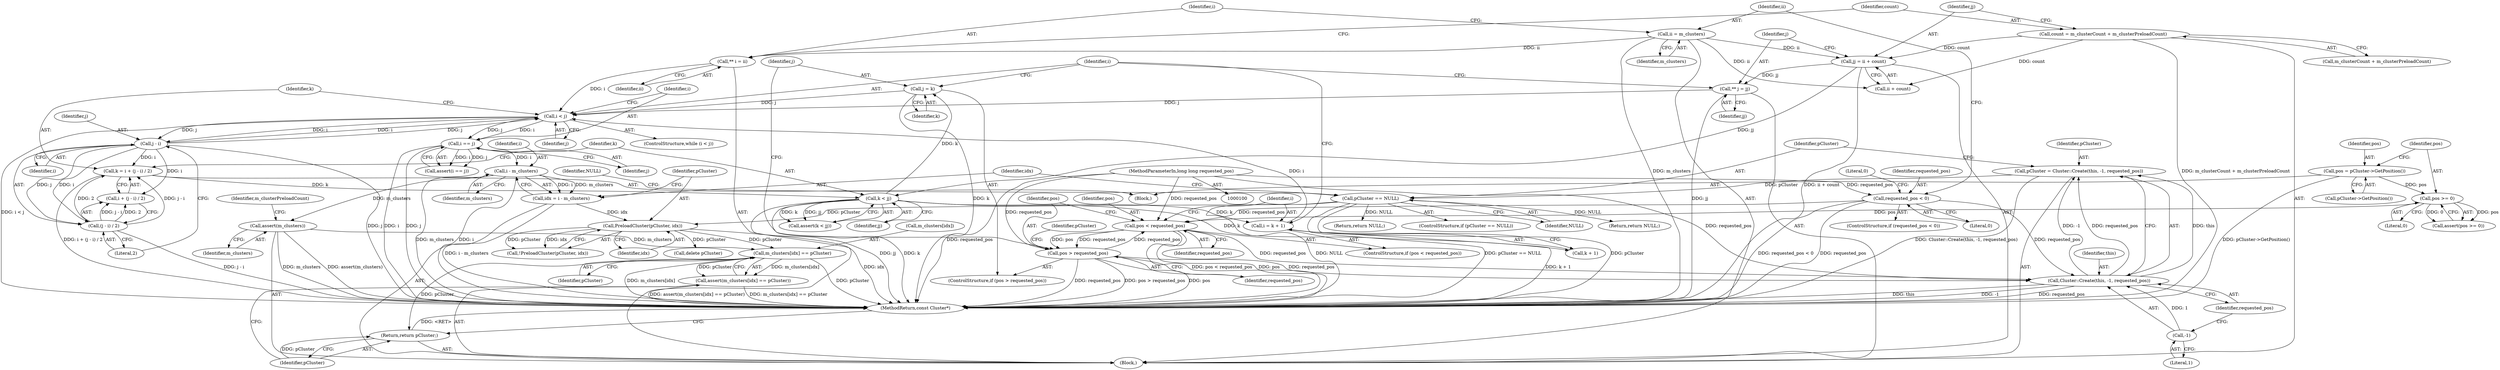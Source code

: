 digraph "0_Android_cc274e2abe8b2a6698a5c47d8aa4bb45f1f9538d_10@array" {
"1000223" [label="(Call,m_clusters[idx] == pCluster)"];
"1000216" [label="(Call,assert(m_clusters))"];
"1000203" [label="(Call,i - m_clusters)"];
"1000184" [label="(Call,i == j)"];
"1000132" [label="(Call,i < j)"];
"1000167" [label="(Call,i = k + 1)"];
"1000146" [label="(Call,k < jj)"];
"1000136" [label="(Call,k = i + (j - i) / 2)"];
"1000141" [label="(Call,j - i)"];
"1000140" [label="(Call,(j - i) / 2)"];
"1000122" [label="(Call,jj = ii + count)"];
"1000109" [label="(Call,ii = m_clusters)"];
"1000117" [label="(Call,count = m_clusterCount + m_clusterPreloadCount)"];
"1000113" [label="(Call,** i = ii)"];
"1000177" [label="(Call,j = k)"];
"1000128" [label="(Call,** j = jj)"];
"1000208" [label="(Call,PreloadCluster(pCluster, idx))"];
"1000195" [label="(Call,pCluster == NULL)"];
"1000187" [label="(Call,pCluster = Cluster::Create(this, -1, requested_pos))"];
"1000189" [label="(Call,Cluster::Create(this, -1, requested_pos))"];
"1000191" [label="(Call,-1)"];
"1000104" [label="(Call,requested_pos < 0)"];
"1000101" [label="(MethodParameterIn,long long requested_pos)"];
"1000164" [label="(Call,pos < requested_pos)"];
"1000160" [label="(Call,pos >= 0)"];
"1000156" [label="(Call,pos = pCluster->GetPosition())"];
"1000174" [label="(Call,pos > requested_pos)"];
"1000201" [label="(Call,idx = i - m_clusters)"];
"1000222" [label="(Call,assert(m_clusters[idx] == pCluster))"];
"1000228" [label="(Return,return pCluster;)"];
"1000140" [label="(Call,(j - i) / 2)"];
"1000136" [label="(Call,k = i + (j - i) / 2)"];
"1000228" [label="(Return,return pCluster;)"];
"1000147" [label="(Identifier,k)"];
"1000142" [label="(Identifier,j)"];
"1000192" [label="(Literal,1)"];
"1000189" [label="(Call,Cluster::Create(this, -1, requested_pos))"];
"1000103" [label="(ControlStructure,if (requested_pos < 0))"];
"1000169" [label="(Call,k + 1)"];
"1000202" [label="(Identifier,idx)"];
"1000174" [label="(Call,pos > requested_pos)"];
"1000220" [label="(Identifier,m_clusterPreloadCount)"];
"1000212" [label="(Call,delete pCluster)"];
"1000122" [label="(Call,jj = ii + count)"];
"1000224" [label="(Call,m_clusters[idx])"];
"1000114" [label="(Identifier,i)"];
"1000135" [label="(Block,)"];
"1000124" [label="(Call,ii + count)"];
"1000201" [label="(Call,idx = i - m_clusters)"];
"1000163" [label="(ControlStructure,if (pos < requested_pos))"];
"1000164" [label="(Call,pos < requested_pos)"];
"1000186" [label="(Identifier,j)"];
"1000162" [label="(Literal,0)"];
"1000182" [label="(Identifier,pCluster)"];
"1000209" [label="(Identifier,pCluster)"];
"1000229" [label="(Identifier,pCluster)"];
"1000195" [label="(Call,pCluster == NULL)"];
"1000208" [label="(Call,PreloadCluster(pCluster, idx))"];
"1000141" [label="(Call,j - i)"];
"1000134" [label="(Identifier,j)"];
"1000105" [label="(Identifier,requested_pos)"];
"1000198" [label="(Return,return NULL;)"];
"1000106" [label="(Literal,0)"];
"1000143" [label="(Identifier,i)"];
"1000129" [label="(Identifier,j)"];
"1000148" [label="(Identifier,jj)"];
"1000203" [label="(Call,i - m_clusters)"];
"1000223" [label="(Call,m_clusters[idx] == pCluster)"];
"1000196" [label="(Identifier,pCluster)"];
"1000160" [label="(Call,pos >= 0)"];
"1000222" [label="(Call,assert(m_clusters[idx] == pCluster))"];
"1000185" [label="(Identifier,i)"];
"1000158" [label="(Call,pCluster->GetPosition())"];
"1000166" [label="(Identifier,requested_pos)"];
"1000131" [label="(ControlStructure,while (i < j))"];
"1000191" [label="(Call,-1)"];
"1000111" [label="(Identifier,m_clusters)"];
"1000108" [label="(Literal,0)"];
"1000227" [label="(Identifier,pCluster)"];
"1000194" [label="(ControlStructure,if (pCluster == NULL))"];
"1000137" [label="(Identifier,k)"];
"1000161" [label="(Identifier,pos)"];
"1000101" [label="(MethodParameterIn,long long requested_pos)"];
"1000177" [label="(Call,j = k)"];
"1000110" [label="(Identifier,ii)"];
"1000117" [label="(Call,count = m_clusterCount + m_clusterPreloadCount)"];
"1000109" [label="(Call,ii = m_clusters)"];
"1000159" [label="(Call,assert(pos >= 0))"];
"1000167" [label="(Call,i = k + 1)"];
"1000102" [label="(Block,)"];
"1000190" [label="(Identifier,this)"];
"1000113" [label="(Call,** i = ii)"];
"1000187" [label="(Call,pCluster = Cluster::Create(this, -1, requested_pos))"];
"1000138" [label="(Call,i + (j - i) / 2)"];
"1000183" [label="(Call,assert(i == j))"];
"1000188" [label="(Identifier,pCluster)"];
"1000230" [label="(MethodReturn,const Cluster*)"];
"1000204" [label="(Identifier,i)"];
"1000146" [label="(Call,k < jj)"];
"1000210" [label="(Identifier,idx)"];
"1000132" [label="(Call,i < j)"];
"1000118" [label="(Identifier,count)"];
"1000156" [label="(Call,pos = pCluster->GetPosition())"];
"1000175" [label="(Identifier,pos)"];
"1000199" [label="(Identifier,NULL)"];
"1000178" [label="(Identifier,j)"];
"1000207" [label="(Call,!PreloadCluster(pCluster, idx))"];
"1000157" [label="(Identifier,pos)"];
"1000205" [label="(Identifier,m_clusters)"];
"1000184" [label="(Call,i == j)"];
"1000133" [label="(Identifier,i)"];
"1000104" [label="(Call,requested_pos < 0)"];
"1000128" [label="(Call,** j = jj)"];
"1000216" [label="(Call,assert(m_clusters))"];
"1000179" [label="(Identifier,k)"];
"1000145" [label="(Call,assert(k < jj))"];
"1000130" [label="(Identifier,jj)"];
"1000119" [label="(Call,m_clusterCount + m_clusterPreloadCount)"];
"1000217" [label="(Identifier,m_clusters)"];
"1000144" [label="(Literal,2)"];
"1000168" [label="(Identifier,i)"];
"1000176" [label="(Identifier,requested_pos)"];
"1000197" [label="(Identifier,NULL)"];
"1000173" [label="(ControlStructure,if (pos > requested_pos))"];
"1000165" [label="(Identifier,pos)"];
"1000214" [label="(Return,return NULL;)"];
"1000123" [label="(Identifier,jj)"];
"1000193" [label="(Identifier,requested_pos)"];
"1000115" [label="(Identifier,ii)"];
"1000223" -> "1000222"  [label="AST: "];
"1000223" -> "1000227"  [label="CFG: "];
"1000224" -> "1000223"  [label="AST: "];
"1000227" -> "1000223"  [label="AST: "];
"1000222" -> "1000223"  [label="CFG: "];
"1000223" -> "1000230"  [label="DDG: pCluster"];
"1000223" -> "1000230"  [label="DDG: m_clusters[idx]"];
"1000223" -> "1000222"  [label="DDG: m_clusters[idx]"];
"1000223" -> "1000222"  [label="DDG: pCluster"];
"1000216" -> "1000223"  [label="DDG: m_clusters"];
"1000208" -> "1000223"  [label="DDG: pCluster"];
"1000223" -> "1000228"  [label="DDG: pCluster"];
"1000216" -> "1000102"  [label="AST: "];
"1000216" -> "1000217"  [label="CFG: "];
"1000217" -> "1000216"  [label="AST: "];
"1000220" -> "1000216"  [label="CFG: "];
"1000216" -> "1000230"  [label="DDG: assert(m_clusters)"];
"1000216" -> "1000230"  [label="DDG: m_clusters"];
"1000203" -> "1000216"  [label="DDG: m_clusters"];
"1000203" -> "1000201"  [label="AST: "];
"1000203" -> "1000205"  [label="CFG: "];
"1000204" -> "1000203"  [label="AST: "];
"1000205" -> "1000203"  [label="AST: "];
"1000201" -> "1000203"  [label="CFG: "];
"1000203" -> "1000230"  [label="DDG: m_clusters"];
"1000203" -> "1000230"  [label="DDG: i"];
"1000203" -> "1000201"  [label="DDG: i"];
"1000203" -> "1000201"  [label="DDG: m_clusters"];
"1000184" -> "1000203"  [label="DDG: i"];
"1000184" -> "1000183"  [label="AST: "];
"1000184" -> "1000186"  [label="CFG: "];
"1000185" -> "1000184"  [label="AST: "];
"1000186" -> "1000184"  [label="AST: "];
"1000183" -> "1000184"  [label="CFG: "];
"1000184" -> "1000230"  [label="DDG: i"];
"1000184" -> "1000230"  [label="DDG: j"];
"1000184" -> "1000183"  [label="DDG: i"];
"1000184" -> "1000183"  [label="DDG: j"];
"1000132" -> "1000184"  [label="DDG: i"];
"1000132" -> "1000184"  [label="DDG: j"];
"1000132" -> "1000131"  [label="AST: "];
"1000132" -> "1000134"  [label="CFG: "];
"1000133" -> "1000132"  [label="AST: "];
"1000134" -> "1000132"  [label="AST: "];
"1000137" -> "1000132"  [label="CFG: "];
"1000185" -> "1000132"  [label="CFG: "];
"1000132" -> "1000230"  [label="DDG: i < j"];
"1000167" -> "1000132"  [label="DDG: i"];
"1000113" -> "1000132"  [label="DDG: i"];
"1000141" -> "1000132"  [label="DDG: i"];
"1000141" -> "1000132"  [label="DDG: j"];
"1000177" -> "1000132"  [label="DDG: j"];
"1000128" -> "1000132"  [label="DDG: j"];
"1000132" -> "1000141"  [label="DDG: j"];
"1000132" -> "1000141"  [label="DDG: i"];
"1000167" -> "1000163"  [label="AST: "];
"1000167" -> "1000169"  [label="CFG: "];
"1000168" -> "1000167"  [label="AST: "];
"1000169" -> "1000167"  [label="AST: "];
"1000133" -> "1000167"  [label="CFG: "];
"1000167" -> "1000230"  [label="DDG: k + 1"];
"1000146" -> "1000167"  [label="DDG: k"];
"1000146" -> "1000145"  [label="AST: "];
"1000146" -> "1000148"  [label="CFG: "];
"1000147" -> "1000146"  [label="AST: "];
"1000148" -> "1000146"  [label="AST: "];
"1000145" -> "1000146"  [label="CFG: "];
"1000146" -> "1000230"  [label="DDG: jj"];
"1000146" -> "1000230"  [label="DDG: k"];
"1000146" -> "1000145"  [label="DDG: k"];
"1000146" -> "1000145"  [label="DDG: jj"];
"1000136" -> "1000146"  [label="DDG: k"];
"1000122" -> "1000146"  [label="DDG: jj"];
"1000146" -> "1000169"  [label="DDG: k"];
"1000146" -> "1000177"  [label="DDG: k"];
"1000136" -> "1000135"  [label="AST: "];
"1000136" -> "1000138"  [label="CFG: "];
"1000137" -> "1000136"  [label="AST: "];
"1000138" -> "1000136"  [label="AST: "];
"1000147" -> "1000136"  [label="CFG: "];
"1000136" -> "1000230"  [label="DDG: i + (j - i) / 2"];
"1000141" -> "1000136"  [label="DDG: i"];
"1000140" -> "1000136"  [label="DDG: j - i"];
"1000140" -> "1000136"  [label="DDG: 2"];
"1000141" -> "1000140"  [label="AST: "];
"1000141" -> "1000143"  [label="CFG: "];
"1000142" -> "1000141"  [label="AST: "];
"1000143" -> "1000141"  [label="AST: "];
"1000144" -> "1000141"  [label="CFG: "];
"1000141" -> "1000230"  [label="DDG: j"];
"1000141" -> "1000138"  [label="DDG: i"];
"1000141" -> "1000140"  [label="DDG: j"];
"1000141" -> "1000140"  [label="DDG: i"];
"1000140" -> "1000138"  [label="AST: "];
"1000140" -> "1000144"  [label="CFG: "];
"1000144" -> "1000140"  [label="AST: "];
"1000138" -> "1000140"  [label="CFG: "];
"1000140" -> "1000230"  [label="DDG: j - i"];
"1000140" -> "1000138"  [label="DDG: j - i"];
"1000140" -> "1000138"  [label="DDG: 2"];
"1000122" -> "1000102"  [label="AST: "];
"1000122" -> "1000124"  [label="CFG: "];
"1000123" -> "1000122"  [label="AST: "];
"1000124" -> "1000122"  [label="AST: "];
"1000129" -> "1000122"  [label="CFG: "];
"1000122" -> "1000230"  [label="DDG: ii + count"];
"1000109" -> "1000122"  [label="DDG: ii"];
"1000117" -> "1000122"  [label="DDG: count"];
"1000122" -> "1000128"  [label="DDG: jj"];
"1000109" -> "1000102"  [label="AST: "];
"1000109" -> "1000111"  [label="CFG: "];
"1000110" -> "1000109"  [label="AST: "];
"1000111" -> "1000109"  [label="AST: "];
"1000114" -> "1000109"  [label="CFG: "];
"1000109" -> "1000230"  [label="DDG: m_clusters"];
"1000109" -> "1000113"  [label="DDG: ii"];
"1000109" -> "1000124"  [label="DDG: ii"];
"1000117" -> "1000102"  [label="AST: "];
"1000117" -> "1000119"  [label="CFG: "];
"1000118" -> "1000117"  [label="AST: "];
"1000119" -> "1000117"  [label="AST: "];
"1000123" -> "1000117"  [label="CFG: "];
"1000117" -> "1000230"  [label="DDG: m_clusterCount + m_clusterPreloadCount"];
"1000117" -> "1000124"  [label="DDG: count"];
"1000113" -> "1000102"  [label="AST: "];
"1000113" -> "1000115"  [label="CFG: "];
"1000114" -> "1000113"  [label="AST: "];
"1000115" -> "1000113"  [label="AST: "];
"1000118" -> "1000113"  [label="CFG: "];
"1000177" -> "1000173"  [label="AST: "];
"1000177" -> "1000179"  [label="CFG: "];
"1000178" -> "1000177"  [label="AST: "];
"1000179" -> "1000177"  [label="AST: "];
"1000133" -> "1000177"  [label="CFG: "];
"1000177" -> "1000230"  [label="DDG: k"];
"1000128" -> "1000102"  [label="AST: "];
"1000128" -> "1000130"  [label="CFG: "];
"1000129" -> "1000128"  [label="AST: "];
"1000130" -> "1000128"  [label="AST: "];
"1000133" -> "1000128"  [label="CFG: "];
"1000128" -> "1000230"  [label="DDG: jj"];
"1000208" -> "1000207"  [label="AST: "];
"1000208" -> "1000210"  [label="CFG: "];
"1000209" -> "1000208"  [label="AST: "];
"1000210" -> "1000208"  [label="AST: "];
"1000207" -> "1000208"  [label="CFG: "];
"1000208" -> "1000230"  [label="DDG: idx"];
"1000208" -> "1000207"  [label="DDG: pCluster"];
"1000208" -> "1000207"  [label="DDG: idx"];
"1000195" -> "1000208"  [label="DDG: pCluster"];
"1000201" -> "1000208"  [label="DDG: idx"];
"1000208" -> "1000212"  [label="DDG: pCluster"];
"1000195" -> "1000194"  [label="AST: "];
"1000195" -> "1000197"  [label="CFG: "];
"1000196" -> "1000195"  [label="AST: "];
"1000197" -> "1000195"  [label="AST: "];
"1000199" -> "1000195"  [label="CFG: "];
"1000202" -> "1000195"  [label="CFG: "];
"1000195" -> "1000230"  [label="DDG: NULL"];
"1000195" -> "1000230"  [label="DDG: pCluster == NULL"];
"1000195" -> "1000230"  [label="DDG: pCluster"];
"1000187" -> "1000195"  [label="DDG: pCluster"];
"1000195" -> "1000198"  [label="DDG: NULL"];
"1000195" -> "1000214"  [label="DDG: NULL"];
"1000187" -> "1000102"  [label="AST: "];
"1000187" -> "1000189"  [label="CFG: "];
"1000188" -> "1000187"  [label="AST: "];
"1000189" -> "1000187"  [label="AST: "];
"1000196" -> "1000187"  [label="CFG: "];
"1000187" -> "1000230"  [label="DDG: Cluster::Create(this, -1, requested_pos)"];
"1000189" -> "1000187"  [label="DDG: this"];
"1000189" -> "1000187"  [label="DDG: -1"];
"1000189" -> "1000187"  [label="DDG: requested_pos"];
"1000189" -> "1000193"  [label="CFG: "];
"1000190" -> "1000189"  [label="AST: "];
"1000191" -> "1000189"  [label="AST: "];
"1000193" -> "1000189"  [label="AST: "];
"1000189" -> "1000230"  [label="DDG: this"];
"1000189" -> "1000230"  [label="DDG: -1"];
"1000189" -> "1000230"  [label="DDG: requested_pos"];
"1000191" -> "1000189"  [label="DDG: 1"];
"1000104" -> "1000189"  [label="DDG: requested_pos"];
"1000164" -> "1000189"  [label="DDG: requested_pos"];
"1000174" -> "1000189"  [label="DDG: requested_pos"];
"1000101" -> "1000189"  [label="DDG: requested_pos"];
"1000191" -> "1000192"  [label="CFG: "];
"1000192" -> "1000191"  [label="AST: "];
"1000193" -> "1000191"  [label="CFG: "];
"1000104" -> "1000103"  [label="AST: "];
"1000104" -> "1000106"  [label="CFG: "];
"1000105" -> "1000104"  [label="AST: "];
"1000106" -> "1000104"  [label="AST: "];
"1000108" -> "1000104"  [label="CFG: "];
"1000110" -> "1000104"  [label="CFG: "];
"1000104" -> "1000230"  [label="DDG: requested_pos < 0"];
"1000104" -> "1000230"  [label="DDG: requested_pos"];
"1000101" -> "1000104"  [label="DDG: requested_pos"];
"1000104" -> "1000164"  [label="DDG: requested_pos"];
"1000101" -> "1000100"  [label="AST: "];
"1000101" -> "1000230"  [label="DDG: requested_pos"];
"1000101" -> "1000164"  [label="DDG: requested_pos"];
"1000101" -> "1000174"  [label="DDG: requested_pos"];
"1000164" -> "1000163"  [label="AST: "];
"1000164" -> "1000166"  [label="CFG: "];
"1000165" -> "1000164"  [label="AST: "];
"1000166" -> "1000164"  [label="AST: "];
"1000168" -> "1000164"  [label="CFG: "];
"1000175" -> "1000164"  [label="CFG: "];
"1000164" -> "1000230"  [label="DDG: pos < requested_pos"];
"1000164" -> "1000230"  [label="DDG: pos"];
"1000160" -> "1000164"  [label="DDG: pos"];
"1000174" -> "1000164"  [label="DDG: requested_pos"];
"1000164" -> "1000174"  [label="DDG: pos"];
"1000164" -> "1000174"  [label="DDG: requested_pos"];
"1000160" -> "1000159"  [label="AST: "];
"1000160" -> "1000162"  [label="CFG: "];
"1000161" -> "1000160"  [label="AST: "];
"1000162" -> "1000160"  [label="AST: "];
"1000159" -> "1000160"  [label="CFG: "];
"1000160" -> "1000159"  [label="DDG: pos"];
"1000160" -> "1000159"  [label="DDG: 0"];
"1000156" -> "1000160"  [label="DDG: pos"];
"1000156" -> "1000135"  [label="AST: "];
"1000156" -> "1000158"  [label="CFG: "];
"1000157" -> "1000156"  [label="AST: "];
"1000158" -> "1000156"  [label="AST: "];
"1000161" -> "1000156"  [label="CFG: "];
"1000156" -> "1000230"  [label="DDG: pCluster->GetPosition()"];
"1000174" -> "1000173"  [label="AST: "];
"1000174" -> "1000176"  [label="CFG: "];
"1000175" -> "1000174"  [label="AST: "];
"1000176" -> "1000174"  [label="AST: "];
"1000178" -> "1000174"  [label="CFG: "];
"1000182" -> "1000174"  [label="CFG: "];
"1000174" -> "1000230"  [label="DDG: requested_pos"];
"1000174" -> "1000230"  [label="DDG: pos > requested_pos"];
"1000174" -> "1000230"  [label="DDG: pos"];
"1000201" -> "1000102"  [label="AST: "];
"1000202" -> "1000201"  [label="AST: "];
"1000209" -> "1000201"  [label="CFG: "];
"1000201" -> "1000230"  [label="DDG: i - m_clusters"];
"1000222" -> "1000102"  [label="AST: "];
"1000229" -> "1000222"  [label="CFG: "];
"1000222" -> "1000230"  [label="DDG: m_clusters[idx] == pCluster"];
"1000222" -> "1000230"  [label="DDG: assert(m_clusters[idx] == pCluster)"];
"1000228" -> "1000102"  [label="AST: "];
"1000228" -> "1000229"  [label="CFG: "];
"1000229" -> "1000228"  [label="AST: "];
"1000230" -> "1000228"  [label="CFG: "];
"1000228" -> "1000230"  [label="DDG: <RET>"];
"1000229" -> "1000228"  [label="DDG: pCluster"];
}
